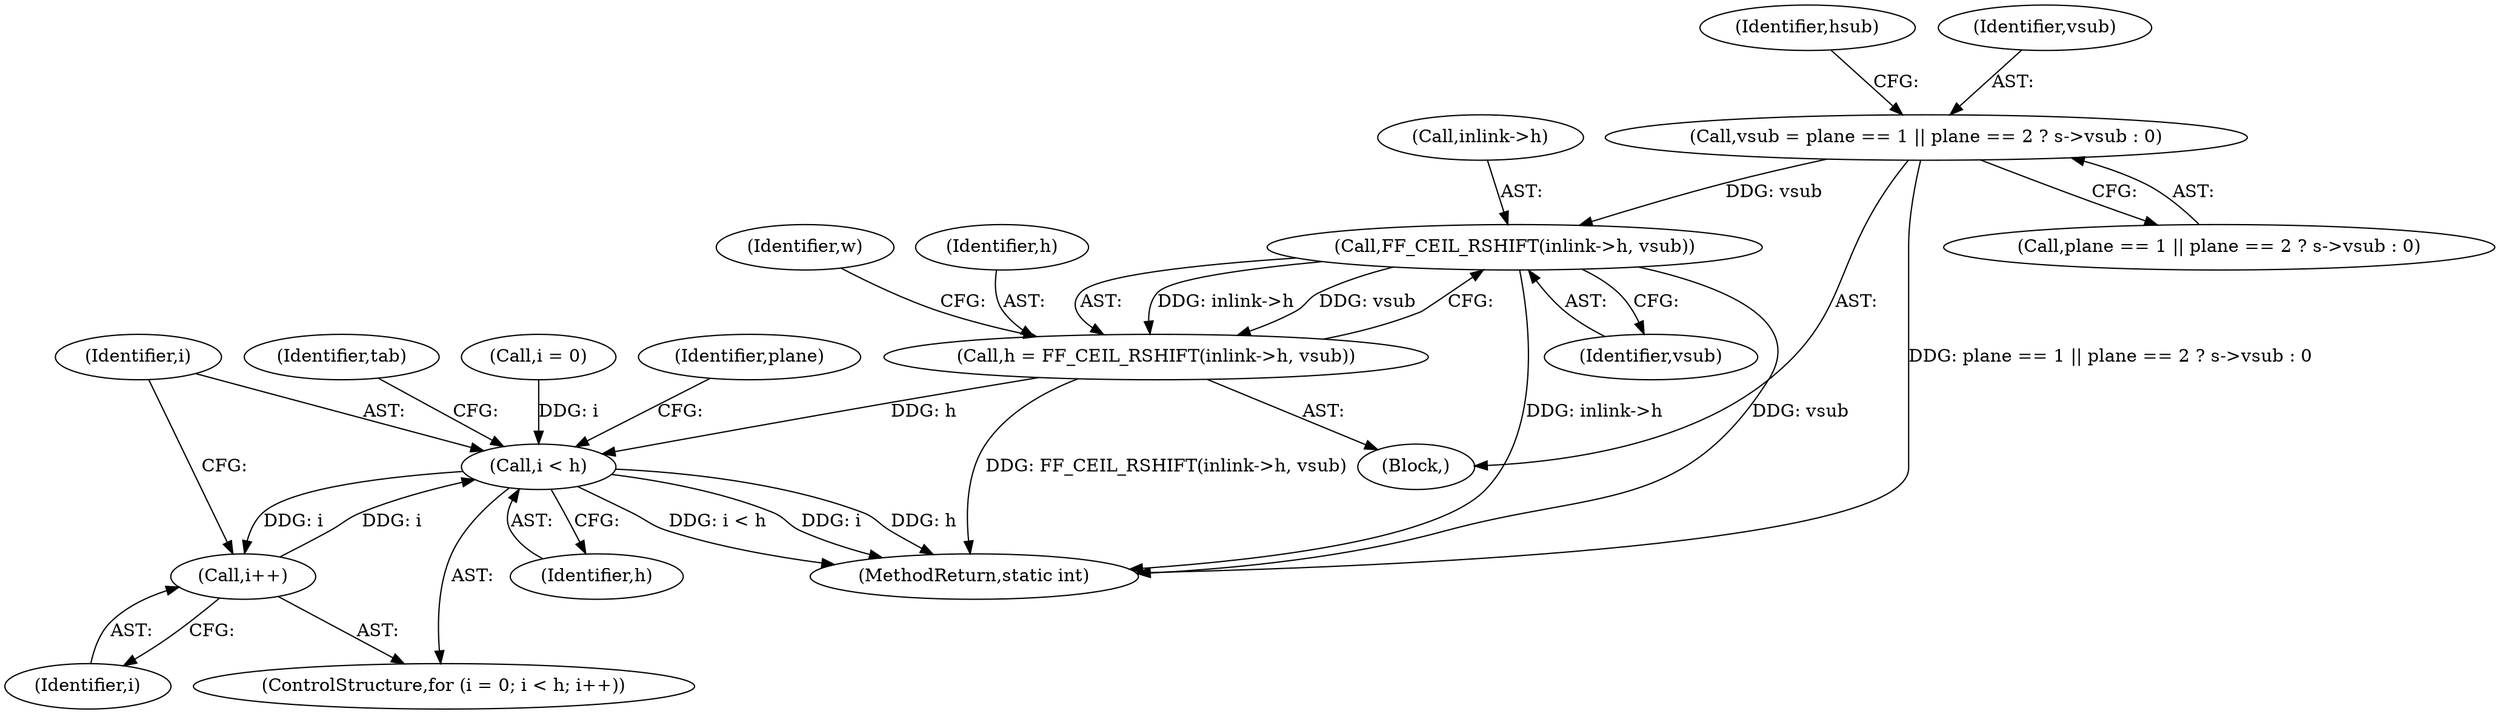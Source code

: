 digraph "0_FFmpeg_e43a0a232dbf6d3c161823c2e07c52e76227a1bc_6@pointer" {
"1000360" [label="(Call,FF_CEIL_RSHIFT(inlink->h, vsub))"];
"1000328" [label="(Call,vsub = plane == 1 || plane == 2 ? s->vsub : 0)"];
"1000358" [label="(Call,h = FF_CEIL_RSHIFT(inlink->h, vsub))"];
"1000391" [label="(Call,i < h)"];
"1000394" [label="(Call,i++)"];
"1000388" [label="(Call,i = 0)"];
"1000391" [label="(Call,i < h)"];
"1000359" [label="(Identifier,h)"];
"1000361" [label="(Call,inlink->h)"];
"1000358" [label="(Call,h = FF_CEIL_RSHIFT(inlink->h, vsub))"];
"1000392" [label="(Identifier,i)"];
"1000344" [label="(Identifier,hsub)"];
"1000394" [label="(Call,i++)"];
"1000447" [label="(MethodReturn,static int)"];
"1000393" [label="(Identifier,h)"];
"1000360" [label="(Call,FF_CEIL_RSHIFT(inlink->h, vsub))"];
"1000364" [label="(Identifier,vsub)"];
"1000325" [label="(Identifier,plane)"];
"1000329" [label="(Identifier,vsub)"];
"1000395" [label="(Identifier,i)"];
"1000399" [label="(Identifier,tab)"];
"1000367" [label="(Identifier,w)"];
"1000387" [label="(ControlStructure,for (i = 0; i < h; i++))"];
"1000326" [label="(Block,)"];
"1000330" [label="(Call,plane == 1 || plane == 2 ? s->vsub : 0)"];
"1000328" [label="(Call,vsub = plane == 1 || plane == 2 ? s->vsub : 0)"];
"1000360" -> "1000358"  [label="AST: "];
"1000360" -> "1000364"  [label="CFG: "];
"1000361" -> "1000360"  [label="AST: "];
"1000364" -> "1000360"  [label="AST: "];
"1000358" -> "1000360"  [label="CFG: "];
"1000360" -> "1000447"  [label="DDG: inlink->h"];
"1000360" -> "1000447"  [label="DDG: vsub"];
"1000360" -> "1000358"  [label="DDG: inlink->h"];
"1000360" -> "1000358"  [label="DDG: vsub"];
"1000328" -> "1000360"  [label="DDG: vsub"];
"1000328" -> "1000326"  [label="AST: "];
"1000328" -> "1000330"  [label="CFG: "];
"1000329" -> "1000328"  [label="AST: "];
"1000330" -> "1000328"  [label="AST: "];
"1000344" -> "1000328"  [label="CFG: "];
"1000328" -> "1000447"  [label="DDG: plane == 1 || plane == 2 ? s->vsub : 0"];
"1000358" -> "1000326"  [label="AST: "];
"1000359" -> "1000358"  [label="AST: "];
"1000367" -> "1000358"  [label="CFG: "];
"1000358" -> "1000447"  [label="DDG: FF_CEIL_RSHIFT(inlink->h, vsub)"];
"1000358" -> "1000391"  [label="DDG: h"];
"1000391" -> "1000387"  [label="AST: "];
"1000391" -> "1000393"  [label="CFG: "];
"1000392" -> "1000391"  [label="AST: "];
"1000393" -> "1000391"  [label="AST: "];
"1000399" -> "1000391"  [label="CFG: "];
"1000325" -> "1000391"  [label="CFG: "];
"1000391" -> "1000447"  [label="DDG: i"];
"1000391" -> "1000447"  [label="DDG: h"];
"1000391" -> "1000447"  [label="DDG: i < h"];
"1000388" -> "1000391"  [label="DDG: i"];
"1000394" -> "1000391"  [label="DDG: i"];
"1000391" -> "1000394"  [label="DDG: i"];
"1000394" -> "1000387"  [label="AST: "];
"1000394" -> "1000395"  [label="CFG: "];
"1000395" -> "1000394"  [label="AST: "];
"1000392" -> "1000394"  [label="CFG: "];
}
